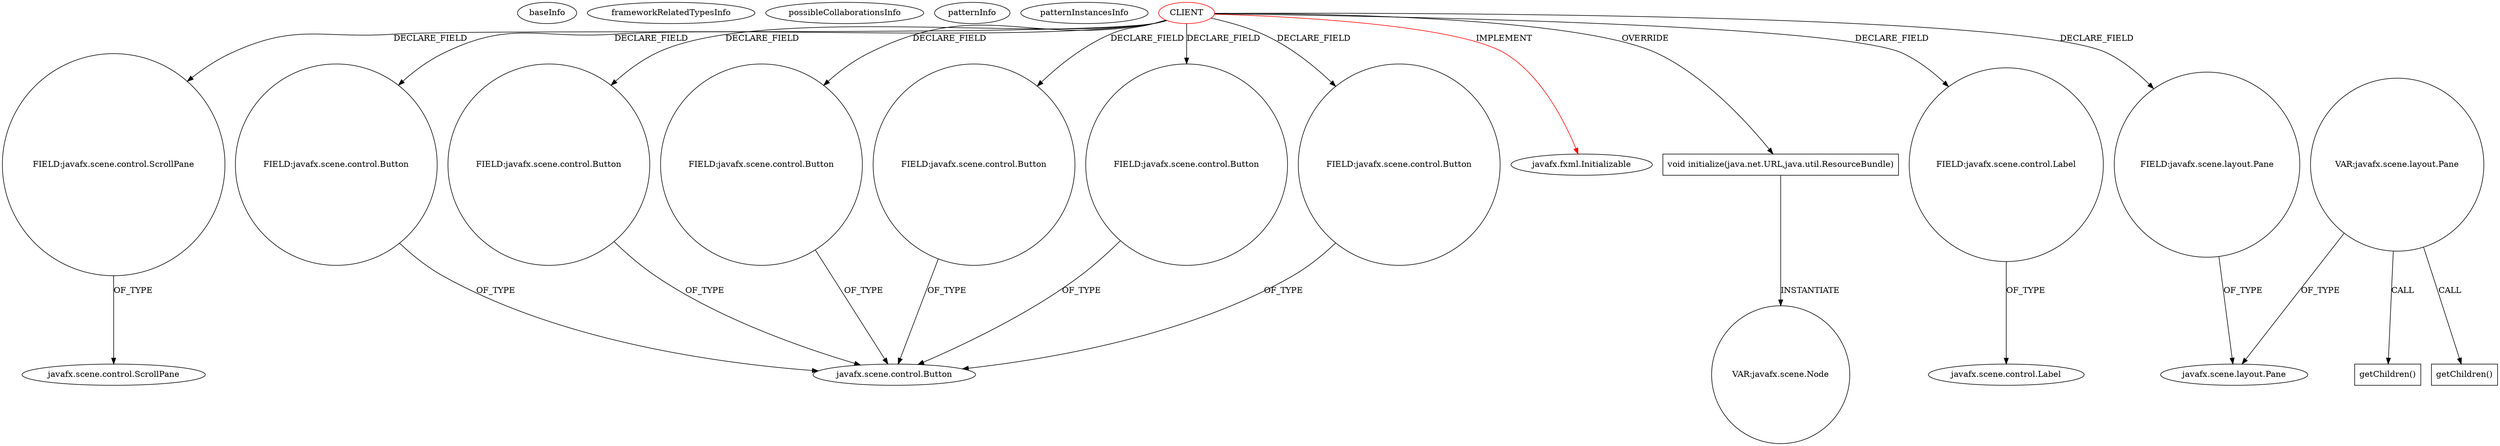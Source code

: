 digraph {
baseInfo[graphId=2240,category="pattern",isAnonymous=false,possibleRelation=false]
frameworkRelatedTypesInfo[0="javafx.fxml.Initializable"]
possibleCollaborationsInfo[]
patternInfo[frequency=2.0,patternRootClient=0]
patternInstancesInfo[0="dony1990-ProsDesktop~/dony1990-ProsDesktop/ProsDesktop-master/src/nicon/NiconDesktop/guifx/NiconImage/NiconImageFXMLController.java~NiconImageFXMLController~2548",1="RomeoGolf-BC~/RomeoGolf-BC/BC-master/src/romeogolf/bc/MainController.java~MainController~1142"]
16[label="FIELD:javafx.scene.control.ScrollPane",vertexType="FIELD_DECLARATION",isFrameworkType=false,shape=circle]
17[label="javafx.scene.control.ScrollPane",vertexType="FRAMEWORK_CLASS_TYPE",isFrameworkType=false]
0[label="CLIENT",vertexType="ROOT_CLIENT_CLASS_DECLARATION",isFrameworkType=false,color=red]
26[label="FIELD:javafx.scene.control.Button",vertexType="FIELD_DECLARATION",isFrameworkType=false,shape=circle]
24[label="FIELD:javafx.scene.control.Button",vertexType="FIELD_DECLARATION",isFrameworkType=false,shape=circle]
12[label="FIELD:javafx.scene.control.Button",vertexType="FIELD_DECLARATION",isFrameworkType=false,shape=circle]
14[label="FIELD:javafx.scene.control.Button",vertexType="FIELD_DECLARATION",isFrameworkType=false,shape=circle]
28[label="FIELD:javafx.scene.control.Button",vertexType="FIELD_DECLARATION",isFrameworkType=false,shape=circle]
4[label="FIELD:javafx.scene.control.Button",vertexType="FIELD_DECLARATION",isFrameworkType=false,shape=circle]
1[label="javafx.fxml.Initializable",vertexType="FRAMEWORK_INTERFACE_TYPE",isFrameworkType=false]
2[label="FIELD:javafx.scene.layout.Pane",vertexType="FIELD_DECLARATION",isFrameworkType=false,shape=circle]
3[label="javafx.scene.layout.Pane",vertexType="FRAMEWORK_CLASS_TYPE",isFrameworkType=false]
249[label="VAR:javafx.scene.layout.Pane",vertexType="VARIABLE_EXPRESION",isFrameworkType=false,shape=circle]
384[label="getChildren()",vertexType="INSIDE_CALL",isFrameworkType=false,shape=box]
250[label="getChildren()",vertexType="INSIDE_CALL",isFrameworkType=false,shape=box]
30[label="void initialize(java.net.URL,java.util.ResourceBundle)",vertexType="OVERRIDING_METHOD_DECLARATION",isFrameworkType=false,shape=box]
6[label="FIELD:javafx.scene.control.Label",vertexType="FIELD_DECLARATION",isFrameworkType=false,shape=circle]
7[label="javafx.scene.control.Label",vertexType="FRAMEWORK_CLASS_TYPE",isFrameworkType=false]
5[label="javafx.scene.control.Button",vertexType="FRAMEWORK_CLASS_TYPE",isFrameworkType=false]
40[label="VAR:javafx.scene.Node",vertexType="VARIABLE_EXPRESION",isFrameworkType=false,shape=circle]
0->1[label="IMPLEMENT",color=red]
12->5[label="OF_TYPE"]
28->5[label="OF_TYPE"]
249->3[label="OF_TYPE"]
0->26[label="DECLARE_FIELD"]
249->384[label="CALL"]
30->40[label="INSTANTIATE"]
0->16[label="DECLARE_FIELD"]
249->250[label="CALL"]
0->24[label="DECLARE_FIELD"]
14->5[label="OF_TYPE"]
2->3[label="OF_TYPE"]
24->5[label="OF_TYPE"]
0->4[label="DECLARE_FIELD"]
4->5[label="OF_TYPE"]
0->12[label="DECLARE_FIELD"]
0->2[label="DECLARE_FIELD"]
26->5[label="OF_TYPE"]
0->6[label="DECLARE_FIELD"]
0->30[label="OVERRIDE"]
0->14[label="DECLARE_FIELD"]
16->17[label="OF_TYPE"]
0->28[label="DECLARE_FIELD"]
6->7[label="OF_TYPE"]
}
